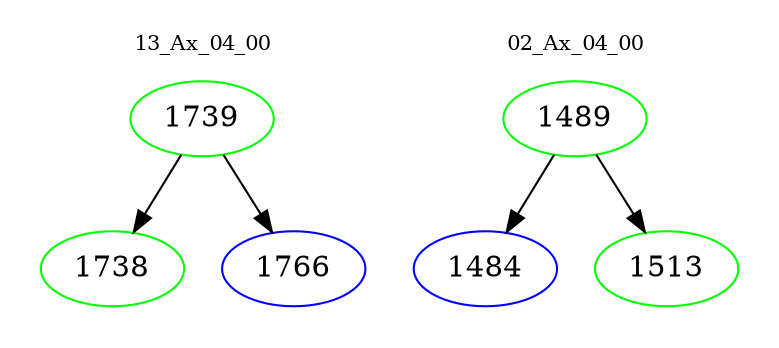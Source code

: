 digraph{
subgraph cluster_0 {
color = white
label = "13_Ax_04_00";
fontsize=10;
T0_1739 [label="1739", color="green"]
T0_1739 -> T0_1738 [color="black"]
T0_1738 [label="1738", color="green"]
T0_1739 -> T0_1766 [color="black"]
T0_1766 [label="1766", color="blue"]
}
subgraph cluster_1 {
color = white
label = "02_Ax_04_00";
fontsize=10;
T1_1489 [label="1489", color="green"]
T1_1489 -> T1_1484 [color="black"]
T1_1484 [label="1484", color="blue"]
T1_1489 -> T1_1513 [color="black"]
T1_1513 [label="1513", color="green"]
}
}
